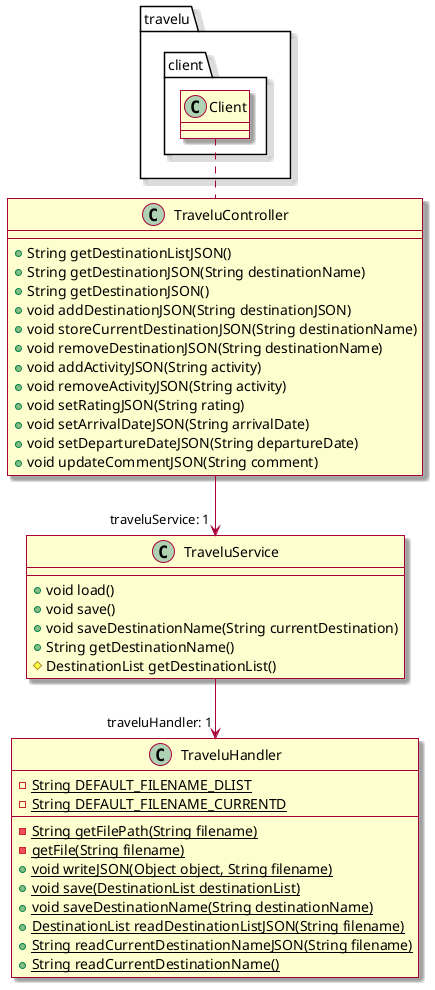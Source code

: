 @startuml cdRest
skin rose

package travelu.client{
    class Client
}

class TraveluController {
    + String getDestinationListJSON()
    + String getDestinationJSON(String destinationName)
    + String getDestinationJSON()
    + void addDestinationJSON(String destinationJSON)
    + void storeCurrentDestinationJSON(String destinationName)
    + void removeDestinationJSON(String destinationName)
    + void addActivityJSON(String activity)
    + void removeActivityJSON(String activity)
    + void setRatingJSON(String rating)
    + void setArrivalDateJSON(String arrivalDate)
    + void setDepartureDateJSON(String departureDate)
    + void updateCommentJSON(String comment)
}

class TraveluService {
    + void load()
    + void save()
    + void saveDestinationName(String currentDestination)
    + String getDestinationName()
    # DestinationList getDestinationList()
}

class TraveluHandler {
    - {static} String DEFAULT_FILENAME_DLIST
    - {static} String DEFAULT_FILENAME_CURRENTD

    - {static} String getFilePath(String filename)
    - {static} getFile(String filename)
    + {static} void writeJSON(Object object, String filename)
    + {static} void save(DestinationList destinationList)
    + {static} void saveDestinationName(String destinationName)
    + {static} DestinationList readDestinationListJSON(String filename)
    + {static} String readCurrentDestinationNameJSON(String filename)
    + {static} String readCurrentDestinationName()
}

Client .. TraveluController
TraveluController --> "traveluService: 1" TraveluService
TraveluService --> "traveluHandler: 1" TraveluHandler
@enduml